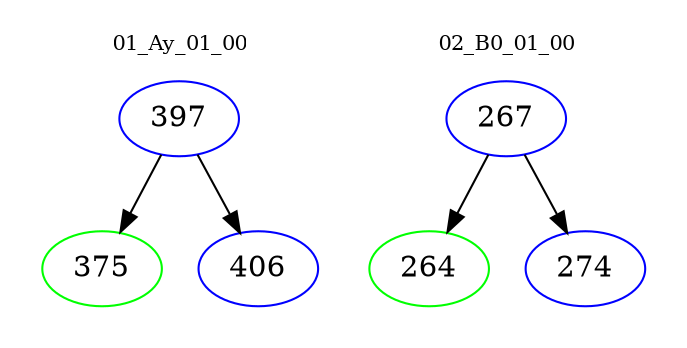 digraph{
subgraph cluster_0 {
color = white
label = "01_Ay_01_00";
fontsize=10;
T0_397 [label="397", color="blue"]
T0_397 -> T0_375 [color="black"]
T0_375 [label="375", color="green"]
T0_397 -> T0_406 [color="black"]
T0_406 [label="406", color="blue"]
}
subgraph cluster_1 {
color = white
label = "02_B0_01_00";
fontsize=10;
T1_267 [label="267", color="blue"]
T1_267 -> T1_264 [color="black"]
T1_264 [label="264", color="green"]
T1_267 -> T1_274 [color="black"]
T1_274 [label="274", color="blue"]
}
}

